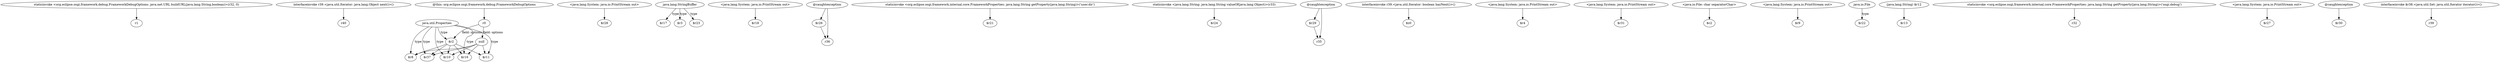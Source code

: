 digraph g {
0[label="staticinvoke <org.eclipse.osgi.framework.debug.FrameworkDebugOptions: java.net.URL buildURL(java.lang.String,boolean)>(r32, 0)"]
1[label="r1"]
0->1[label=""]
2[label="interfaceinvoke r39.<java.util.Iterator: java.lang.Object next()>()"]
3[label="r40"]
2->3[label=""]
4[label="null"]
5[label="$r16"]
4->5[label=""]
6[label="java.util.Properties"]
7[label="$r37"]
6->7[label="type"]
8[label="@this: org.eclipse.osgi.framework.debug.FrameworkDebugOptions"]
9[label="r0"]
8->9[label=""]
10[label="<java.lang.System: java.io.PrintStream out>"]
11[label="$r28"]
10->11[label=""]
9->4[label="field: options"]
12[label="$r11"]
6->12[label="type"]
13[label="$r2"]
13->7[label=""]
14[label="java.lang.StringBuffer"]
15[label="$r17"]
14->15[label="type"]
16[label="<java.lang.System: java.io.PrintStream out>"]
17[label="$r18"]
16->17[label=""]
18[label="@caughtexception"]
19[label="$r26"]
18->19[label=""]
20[label="staticinvoke <org.eclipse.osgi.framework.internal.core.FrameworkProperties: java.lang.String getProperty(java.lang.String)>('user.dir')"]
21[label="$r21"]
20->21[label=""]
22[label="staticinvoke <java.lang.String: java.lang.String valueOf(java.lang.Object)>(r33)"]
23[label="$r24"]
22->23[label=""]
24[label="@caughtexception"]
25[label="$r29"]
24->25[label=""]
26[label="interfaceinvoke r39.<java.util.Iterator: boolean hasNext()>()"]
27[label="$z0"]
26->27[label=""]
6->13[label="type"]
6->5[label="type"]
28[label="r36"]
19->28[label=""]
29[label="<java.lang.System: java.io.PrintStream out>"]
30[label="$r4"]
29->30[label=""]
31[label="<java.lang.System: java.io.PrintStream out>"]
32[label="$r31"]
31->32[label=""]
33[label="$r8"]
6->33[label="type"]
34[label="<java.io.File: char separatorChar>"]
35[label="$c2"]
34->35[label=""]
13->5[label=""]
9->13[label="field: options"]
36[label="<java.lang.System: java.io.PrintStream out>"]
37[label="$r9"]
36->37[label=""]
38[label="java.io.File"]
39[label="$r22"]
38->39[label="type"]
40[label="(java.lang.String) $r12"]
41[label="$r13"]
40->41[label=""]
42[label="$r10"]
6->42[label="type"]
4->33[label=""]
4->12[label=""]
43[label="r35"]
24->43[label=""]
18->28[label=""]
44[label="staticinvoke <org.eclipse.osgi.framework.internal.core.FrameworkProperties: java.lang.String getProperty(java.lang.String)>('osgi.debug')"]
45[label="r32"]
44->45[label=""]
25->43[label=""]
4->42[label=""]
46[label="<java.lang.System: java.io.PrintStream out>"]
47[label="$r27"]
46->47[label=""]
13->33[label=""]
13->42[label=""]
48[label="$r3"]
14->48[label="type"]
49[label="$r23"]
14->49[label="type"]
13->12[label=""]
50[label="@caughtexception"]
51[label="$r30"]
50->51[label=""]
4->7[label=""]
52[label="interfaceinvoke $r38.<java.util.Set: java.util.Iterator iterator()>()"]
53[label="r39"]
52->53[label=""]
}